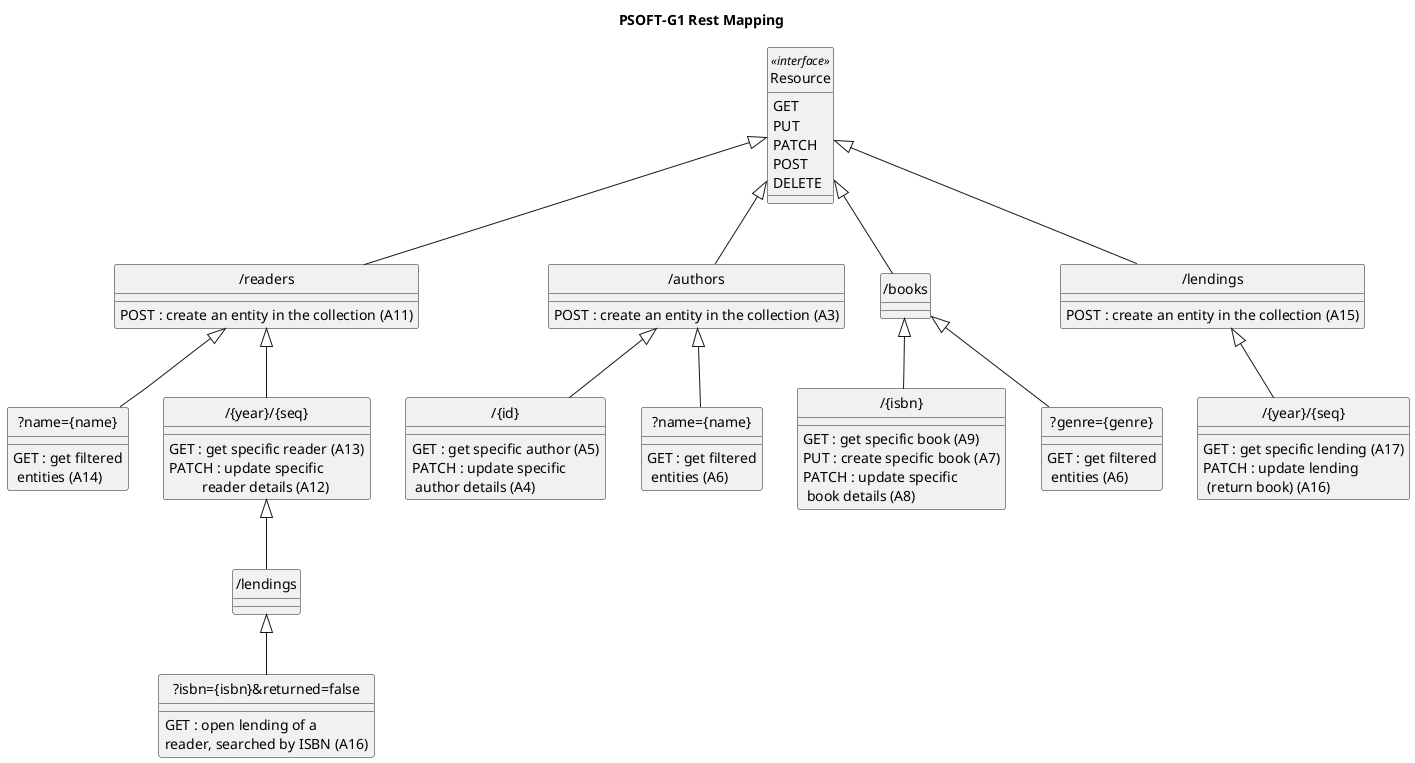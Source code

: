 @startuml

hide circle
skinparam classAttributeIconSize 0

title PSOFT-G1 Rest Mapping

class Resource <<interface>>{
    GET
    PUT
    PATCH
    POST
    DELETE
}

class "/readers" extends Resource{
'    GET : get all entities
    POST : create an entity in the collection (A11)
}

class "?name={name}" as SearchReader extends "/readers"{
    GET : get filtered\n entities (A14)
}

class "/{year}/{seq}" as ReaderID extends "/readers"{
    GET : get specific reader (A13)
    PATCH : update specific\n\t reader details (A12)
}

class "/lendings" as ReaderLendings extends ReaderID{
}

class "?isbn={isbn}&returned=false" extends ReaderLendings{
    GET : open lending of a \nreader, searched by ISBN (A16)
}

class "/authors" extends Resource{
'    GET : get all entities
    POST : create an entity in the collection (A3)
}

class "/{id}" as AuthorID extends "/authors"{
    GET : get specific author (A5)
    PATCH : update specific\n author details (A4)
}

/'
class "/books" as AuthorBooks extends AuthorID{
    GET : get books by author (B4)
}
'/

class "?name={name}" as SearchAuthor extends "/authors"{
    GET : get filtered\n entities (A6)
}

class "/books" extends Resource{
}

class "/{isbn}" extends "/books"{
    GET : get specific book (A9)
    PUT : create specific book (A7)
    PATCH : update specific\n book details (A8)
}

class "?genre={genre}" extends "/books"{
    GET : get filtered\n entities (A6)
}

class "/lendings" extends Resource{
    POST : create an entity in the collection (A15)
}

class "/{year}/{seq}" as LendingID extends "/lendings"{
    GET : get specific lending (A17)
    PATCH : update lending\n (return book) (A16)
}

@enduml
